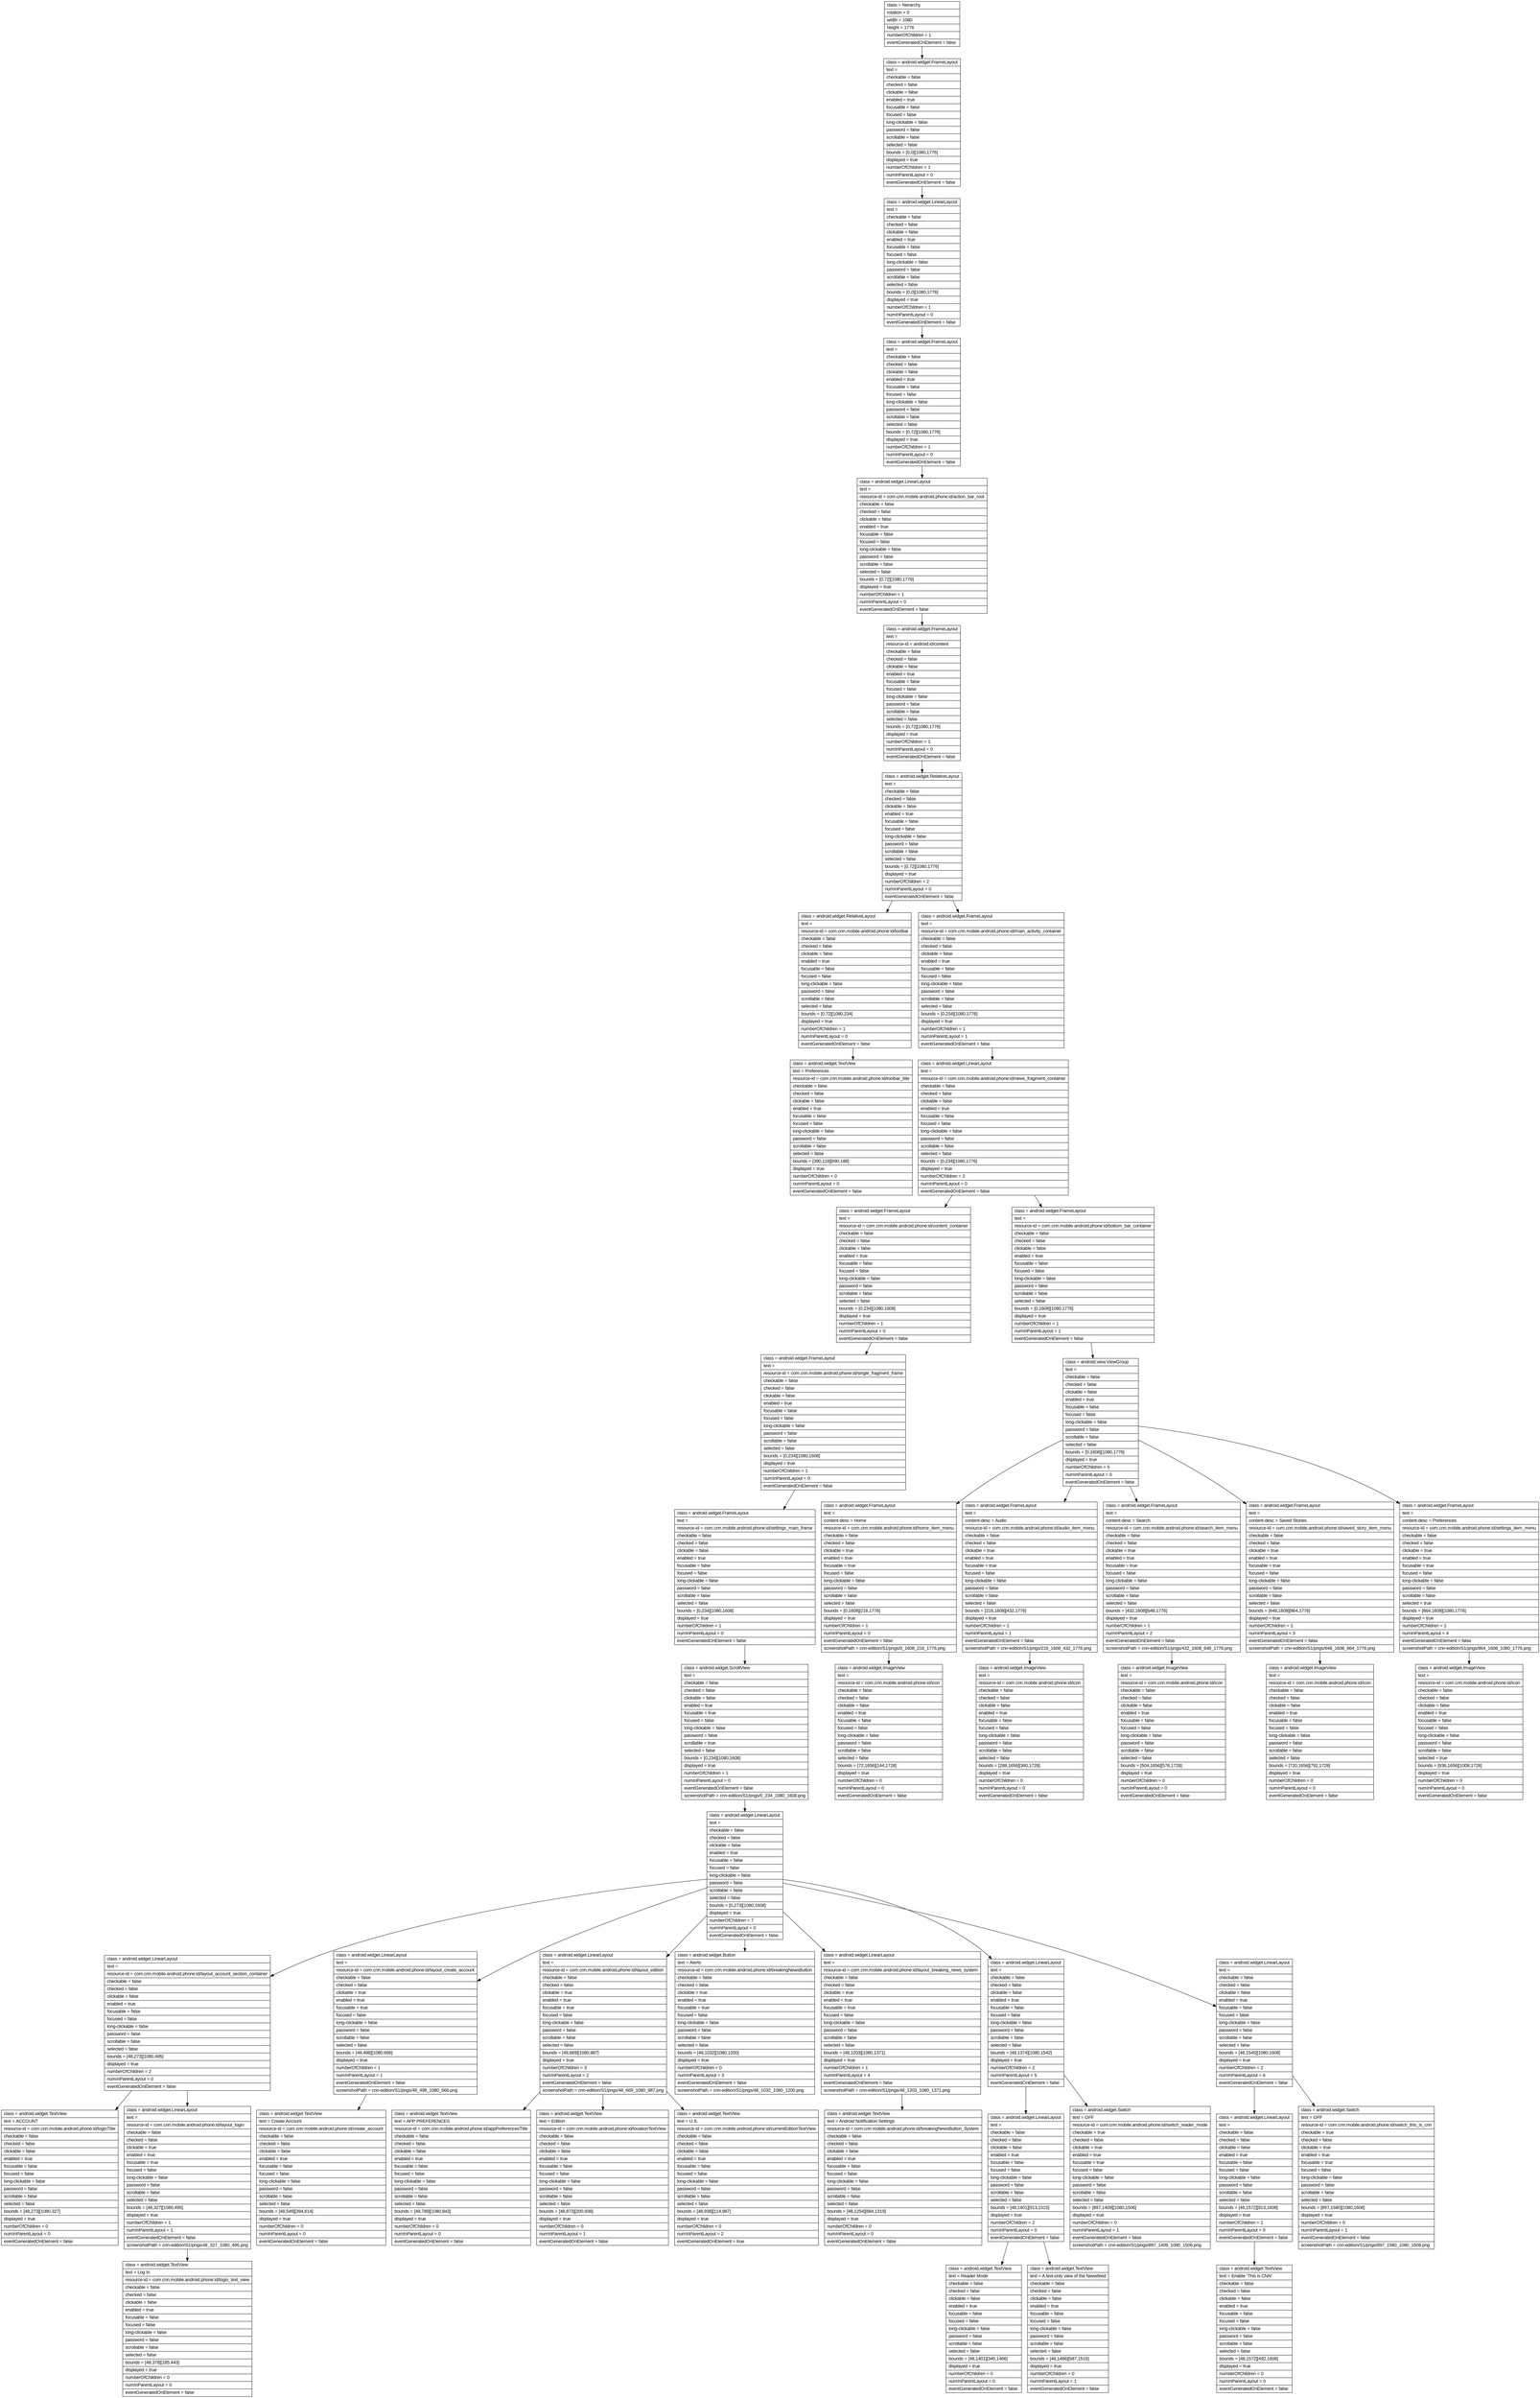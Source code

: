 digraph Layout {

	node [shape=record fontname=Arial];

	0	[label="{class = hierarchy\l|rotation = 0\l|width = 1080\l|height = 1776\l|numberOfChildren = 1\l|eventGeneratedOnElement = false \l}"]
	1	[label="{class = android.widget.FrameLayout\l|text = \l|checkable = false\l|checked = false\l|clickable = false\l|enabled = true\l|focusable = false\l|focused = false\l|long-clickable = false\l|password = false\l|scrollable = false\l|selected = false\l|bounds = [0,0][1080,1776]\l|displayed = true\l|numberOfChildren = 1\l|numInParentLayout = 0\l|eventGeneratedOnElement = false \l}"]
	2	[label="{class = android.widget.LinearLayout\l|text = \l|checkable = false\l|checked = false\l|clickable = false\l|enabled = true\l|focusable = false\l|focused = false\l|long-clickable = false\l|password = false\l|scrollable = false\l|selected = false\l|bounds = [0,0][1080,1776]\l|displayed = true\l|numberOfChildren = 1\l|numInParentLayout = 0\l|eventGeneratedOnElement = false \l}"]
	3	[label="{class = android.widget.FrameLayout\l|text = \l|checkable = false\l|checked = false\l|clickable = false\l|enabled = true\l|focusable = false\l|focused = false\l|long-clickable = false\l|password = false\l|scrollable = false\l|selected = false\l|bounds = [0,72][1080,1776]\l|displayed = true\l|numberOfChildren = 1\l|numInParentLayout = 0\l|eventGeneratedOnElement = false \l}"]
	4	[label="{class = android.widget.LinearLayout\l|text = \l|resource-id = com.cnn.mobile.android.phone:id/action_bar_root\l|checkable = false\l|checked = false\l|clickable = false\l|enabled = true\l|focusable = false\l|focused = false\l|long-clickable = false\l|password = false\l|scrollable = false\l|selected = false\l|bounds = [0,72][1080,1776]\l|displayed = true\l|numberOfChildren = 1\l|numInParentLayout = 0\l|eventGeneratedOnElement = false \l}"]
	5	[label="{class = android.widget.FrameLayout\l|text = \l|resource-id = android:id/content\l|checkable = false\l|checked = false\l|clickable = false\l|enabled = true\l|focusable = false\l|focused = false\l|long-clickable = false\l|password = false\l|scrollable = false\l|selected = false\l|bounds = [0,72][1080,1776]\l|displayed = true\l|numberOfChildren = 1\l|numInParentLayout = 0\l|eventGeneratedOnElement = false \l}"]
	6	[label="{class = android.widget.RelativeLayout\l|text = \l|checkable = false\l|checked = false\l|clickable = false\l|enabled = true\l|focusable = false\l|focused = false\l|long-clickable = false\l|password = false\l|scrollable = false\l|selected = false\l|bounds = [0,72][1080,1776]\l|displayed = true\l|numberOfChildren = 2\l|numInParentLayout = 0\l|eventGeneratedOnElement = false \l}"]
	7	[label="{class = android.widget.RelativeLayout\l|text = \l|resource-id = com.cnn.mobile.android.phone:id/toolbar\l|checkable = false\l|checked = false\l|clickable = false\l|enabled = true\l|focusable = false\l|focused = false\l|long-clickable = false\l|password = false\l|scrollable = false\l|selected = false\l|bounds = [0,72][1080,234]\l|displayed = true\l|numberOfChildren = 1\l|numInParentLayout = 0\l|eventGeneratedOnElement = false \l}"]
	8	[label="{class = android.widget.FrameLayout\l|text = \l|resource-id = com.cnn.mobile.android.phone:id/main_activity_container\l|checkable = false\l|checked = false\l|clickable = false\l|enabled = true\l|focusable = false\l|focused = false\l|long-clickable = false\l|password = false\l|scrollable = false\l|selected = false\l|bounds = [0,234][1080,1776]\l|displayed = true\l|numberOfChildren = 1\l|numInParentLayout = 1\l|eventGeneratedOnElement = false \l}"]
	9	[label="{class = android.widget.TextView\l|text = Preferences\l|resource-id = com.cnn.mobile.android.phone:id/toolbar_title\l|checkable = false\l|checked = false\l|clickable = false\l|enabled = true\l|focusable = false\l|focused = false\l|long-clickable = false\l|password = false\l|scrollable = false\l|selected = false\l|bounds = [390,118][690,188]\l|displayed = true\l|numberOfChildren = 0\l|numInParentLayout = 0\l|eventGeneratedOnElement = false \l}"]
	10	[label="{class = android.widget.LinearLayout\l|text = \l|resource-id = com.cnn.mobile.android.phone:id/news_fragment_container\l|checkable = false\l|checked = false\l|clickable = false\l|enabled = true\l|focusable = false\l|focused = false\l|long-clickable = false\l|password = false\l|scrollable = false\l|selected = false\l|bounds = [0,234][1080,1776]\l|displayed = true\l|numberOfChildren = 2\l|numInParentLayout = 0\l|eventGeneratedOnElement = false \l}"]
	11	[label="{class = android.widget.FrameLayout\l|text = \l|resource-id = com.cnn.mobile.android.phone:id/content_container\l|checkable = false\l|checked = false\l|clickable = false\l|enabled = true\l|focusable = false\l|focused = false\l|long-clickable = false\l|password = false\l|scrollable = false\l|selected = false\l|bounds = [0,234][1080,1608]\l|displayed = true\l|numberOfChildren = 1\l|numInParentLayout = 0\l|eventGeneratedOnElement = false \l}"]
	12	[label="{class = android.widget.FrameLayout\l|text = \l|resource-id = com.cnn.mobile.android.phone:id/bottom_bar_container\l|checkable = false\l|checked = false\l|clickable = false\l|enabled = true\l|focusable = false\l|focused = false\l|long-clickable = false\l|password = false\l|scrollable = false\l|selected = false\l|bounds = [0,1608][1080,1776]\l|displayed = true\l|numberOfChildren = 1\l|numInParentLayout = 1\l|eventGeneratedOnElement = false \l}"]
	13	[label="{class = android.widget.FrameLayout\l|text = \l|resource-id = com.cnn.mobile.android.phone:id/single_fragment_frame\l|checkable = false\l|checked = false\l|clickable = false\l|enabled = true\l|focusable = false\l|focused = false\l|long-clickable = false\l|password = false\l|scrollable = false\l|selected = false\l|bounds = [0,234][1080,1608]\l|displayed = true\l|numberOfChildren = 1\l|numInParentLayout = 0\l|eventGeneratedOnElement = false \l}"]
	14	[label="{class = android.view.ViewGroup\l|text = \l|checkable = false\l|checked = false\l|clickable = false\l|enabled = true\l|focusable = false\l|focused = false\l|long-clickable = false\l|password = false\l|scrollable = false\l|selected = false\l|bounds = [0,1608][1080,1776]\l|displayed = true\l|numberOfChildren = 5\l|numInParentLayout = 0\l|eventGeneratedOnElement = false \l}"]
	15	[label="{class = android.widget.FrameLayout\l|text = \l|resource-id = com.cnn.mobile.android.phone:id/settings_main_frame\l|checkable = false\l|checked = false\l|clickable = false\l|enabled = true\l|focusable = false\l|focused = false\l|long-clickable = false\l|password = false\l|scrollable = false\l|selected = false\l|bounds = [0,234][1080,1608]\l|displayed = true\l|numberOfChildren = 1\l|numInParentLayout = 0\l|eventGeneratedOnElement = false \l}"]
	16	[label="{class = android.widget.FrameLayout\l|text = \l|content-desc = Home\l|resource-id = com.cnn.mobile.android.phone:id/home_item_menu\l|checkable = false\l|checked = false\l|clickable = true\l|enabled = true\l|focusable = true\l|focused = false\l|long-clickable = false\l|password = false\l|scrollable = false\l|selected = false\l|bounds = [0,1608][216,1776]\l|displayed = true\l|numberOfChildren = 1\l|numInParentLayout = 0\l|eventGeneratedOnElement = false \l|screenshotPath = cnn-edition/S1/pngs/0_1608_216_1776.png\l}"]
	17	[label="{class = android.widget.FrameLayout\l|text = \l|content-desc = Audio\l|resource-id = com.cnn.mobile.android.phone:id/audio_item_menu\l|checkable = false\l|checked = false\l|clickable = true\l|enabled = true\l|focusable = true\l|focused = false\l|long-clickable = false\l|password = false\l|scrollable = false\l|selected = false\l|bounds = [216,1608][432,1776]\l|displayed = true\l|numberOfChildren = 1\l|numInParentLayout = 1\l|eventGeneratedOnElement = false \l|screenshotPath = cnn-edition/S1/pngs/216_1608_432_1776.png\l}"]
	18	[label="{class = android.widget.FrameLayout\l|text = \l|content-desc = Search\l|resource-id = com.cnn.mobile.android.phone:id/search_item_menu\l|checkable = false\l|checked = false\l|clickable = true\l|enabled = true\l|focusable = true\l|focused = false\l|long-clickable = false\l|password = false\l|scrollable = false\l|selected = false\l|bounds = [432,1608][648,1776]\l|displayed = true\l|numberOfChildren = 1\l|numInParentLayout = 2\l|eventGeneratedOnElement = false \l|screenshotPath = cnn-edition/S1/pngs/432_1608_648_1776.png\l}"]
	19	[label="{class = android.widget.FrameLayout\l|text = \l|content-desc = Saved Stories\l|resource-id = com.cnn.mobile.android.phone:id/saved_story_item_menu\l|checkable = false\l|checked = false\l|clickable = true\l|enabled = true\l|focusable = true\l|focused = false\l|long-clickable = false\l|password = false\l|scrollable = false\l|selected = false\l|bounds = [648,1608][864,1776]\l|displayed = true\l|numberOfChildren = 1\l|numInParentLayout = 3\l|eventGeneratedOnElement = false \l|screenshotPath = cnn-edition/S1/pngs/648_1608_864_1776.png\l}"]
	20	[label="{class = android.widget.FrameLayout\l|text = \l|content-desc = Preferences\l|resource-id = com.cnn.mobile.android.phone:id/settings_item_menu\l|checkable = false\l|checked = false\l|clickable = true\l|enabled = true\l|focusable = true\l|focused = false\l|long-clickable = false\l|password = false\l|scrollable = false\l|selected = true\l|bounds = [864,1608][1080,1776]\l|displayed = true\l|numberOfChildren = 1\l|numInParentLayout = 4\l|eventGeneratedOnElement = false \l|screenshotPath = cnn-edition/S1/pngs/864_1608_1080_1776.png\l}"]
	21	[label="{class = android.widget.ScrollView\l|text = \l|checkable = false\l|checked = false\l|clickable = false\l|enabled = true\l|focusable = true\l|focused = false\l|long-clickable = false\l|password = false\l|scrollable = true\l|selected = false\l|bounds = [0,234][1080,1608]\l|displayed = true\l|numberOfChildren = 1\l|numInParentLayout = 0\l|eventGeneratedOnElement = false \l|screenshotPath = cnn-edition/S1/pngs/0_234_1080_1608.png\l}"]
	22	[label="{class = android.widget.ImageView\l|text = \l|resource-id = com.cnn.mobile.android.phone:id/icon\l|checkable = false\l|checked = false\l|clickable = false\l|enabled = true\l|focusable = false\l|focused = false\l|long-clickable = false\l|password = false\l|scrollable = false\l|selected = false\l|bounds = [72,1656][144,1728]\l|displayed = true\l|numberOfChildren = 0\l|numInParentLayout = 0\l|eventGeneratedOnElement = false \l}"]
	23	[label="{class = android.widget.ImageView\l|text = \l|resource-id = com.cnn.mobile.android.phone:id/icon\l|checkable = false\l|checked = false\l|clickable = false\l|enabled = true\l|focusable = false\l|focused = false\l|long-clickable = false\l|password = false\l|scrollable = false\l|selected = false\l|bounds = [288,1656][360,1728]\l|displayed = true\l|numberOfChildren = 0\l|numInParentLayout = 0\l|eventGeneratedOnElement = false \l}"]
	24	[label="{class = android.widget.ImageView\l|text = \l|resource-id = com.cnn.mobile.android.phone:id/icon\l|checkable = false\l|checked = false\l|clickable = false\l|enabled = true\l|focusable = false\l|focused = false\l|long-clickable = false\l|password = false\l|scrollable = false\l|selected = false\l|bounds = [504,1656][576,1728]\l|displayed = true\l|numberOfChildren = 0\l|numInParentLayout = 0\l|eventGeneratedOnElement = false \l}"]
	25	[label="{class = android.widget.ImageView\l|text = \l|resource-id = com.cnn.mobile.android.phone:id/icon\l|checkable = false\l|checked = false\l|clickable = false\l|enabled = true\l|focusable = false\l|focused = false\l|long-clickable = false\l|password = false\l|scrollable = false\l|selected = false\l|bounds = [720,1656][792,1728]\l|displayed = true\l|numberOfChildren = 0\l|numInParentLayout = 0\l|eventGeneratedOnElement = false \l}"]
	26	[label="{class = android.widget.ImageView\l|text = \l|resource-id = com.cnn.mobile.android.phone:id/icon\l|checkable = false\l|checked = false\l|clickable = false\l|enabled = true\l|focusable = false\l|focused = false\l|long-clickable = false\l|password = false\l|scrollable = false\l|selected = true\l|bounds = [936,1656][1008,1728]\l|displayed = true\l|numberOfChildren = 0\l|numInParentLayout = 0\l|eventGeneratedOnElement = false \l}"]
	27	[label="{class = android.widget.LinearLayout\l|text = \l|checkable = false\l|checked = false\l|clickable = false\l|enabled = true\l|focusable = false\l|focused = false\l|long-clickable = false\l|password = false\l|scrollable = false\l|selected = false\l|bounds = [0,273][1080,1608]\l|displayed = true\l|numberOfChildren = 7\l|numInParentLayout = 0\l|eventGeneratedOnElement = false \l}"]
	28	[label="{class = android.widget.LinearLayout\l|text = \l|resource-id = com.cnn.mobile.android.phone:id/layout_account_section_container\l|checkable = false\l|checked = false\l|clickable = false\l|enabled = true\l|focusable = false\l|focused = false\l|long-clickable = false\l|password = false\l|scrollable = false\l|selected = false\l|bounds = [48,273][1080,495]\l|displayed = true\l|numberOfChildren = 2\l|numInParentLayout = 0\l|eventGeneratedOnElement = false \l}"]
	29	[label="{class = android.widget.LinearLayout\l|text = \l|resource-id = com.cnn.mobile.android.phone:id/layout_create_account\l|checkable = false\l|checked = false\l|clickable = true\l|enabled = true\l|focusable = true\l|focused = false\l|long-clickable = false\l|password = false\l|scrollable = false\l|selected = false\l|bounds = [48,498][1080,666]\l|displayed = true\l|numberOfChildren = 1\l|numInParentLayout = 1\l|eventGeneratedOnElement = false \l|screenshotPath = cnn-edition/S1/pngs/48_498_1080_666.png\l}"]
	30	[label="{class = android.widget.LinearLayout\l|text = \l|resource-id = com.cnn.mobile.android.phone:id/layout_edition\l|checkable = false\l|checked = false\l|clickable = true\l|enabled = true\l|focusable = true\l|focused = false\l|long-clickable = false\l|password = false\l|scrollable = false\l|selected = false\l|bounds = [48,669][1080,987]\l|displayed = true\l|numberOfChildren = 3\l|numInParentLayout = 2\l|eventGeneratedOnElement = false \l|screenshotPath = cnn-edition/S1/pngs/48_669_1080_987.png\l}"]
	31	[label="{class = android.widget.Button\l|text = Alerts\l|resource-id = com.cnn.mobile.android.phone:id/breakingNewsButton\l|checkable = false\l|checked = false\l|clickable = true\l|enabled = true\l|focusable = true\l|focused = false\l|long-clickable = false\l|password = false\l|scrollable = false\l|selected = false\l|bounds = [48,1032][1080,1200]\l|displayed = true\l|numberOfChildren = 0\l|numInParentLayout = 3\l|eventGeneratedOnElement = false \l|screenshotPath = cnn-edition/S1/pngs/48_1032_1080_1200.png\l}"]
	32	[label="{class = android.widget.LinearLayout\l|text = \l|resource-id = com.cnn.mobile.android.phone:id/layout_breaking_news_system\l|checkable = false\l|checked = false\l|clickable = true\l|enabled = true\l|focusable = true\l|focused = false\l|long-clickable = false\l|password = false\l|scrollable = false\l|selected = false\l|bounds = [48,1203][1080,1371]\l|displayed = true\l|numberOfChildren = 1\l|numInParentLayout = 4\l|eventGeneratedOnElement = false \l|screenshotPath = cnn-edition/S1/pngs/48_1203_1080_1371.png\l}"]
	33	[label="{class = android.widget.LinearLayout\l|text = \l|checkable = false\l|checked = false\l|clickable = false\l|enabled = true\l|focusable = false\l|focused = false\l|long-clickable = false\l|password = false\l|scrollable = false\l|selected = false\l|bounds = [48,1374][1080,1542]\l|displayed = true\l|numberOfChildren = 2\l|numInParentLayout = 5\l|eventGeneratedOnElement = false \l}"]
	34	[label="{class = android.widget.LinearLayout\l|text = \l|checkable = false\l|checked = false\l|clickable = false\l|enabled = true\l|focusable = false\l|focused = false\l|long-clickable = false\l|password = false\l|scrollable = false\l|selected = false\l|bounds = [48,1545][1080,1608]\l|displayed = true\l|numberOfChildren = 2\l|numInParentLayout = 6\l|eventGeneratedOnElement = false \l}"]
	35	[label="{class = android.widget.TextView\l|text = ACCOUNT\l|resource-id = com.cnn.mobile.android.phone:id/loginTitle\l|checkable = false\l|checked = false\l|clickable = false\l|enabled = true\l|focusable = false\l|focused = false\l|long-clickable = false\l|password = false\l|scrollable = false\l|selected = false\l|bounds = [48,273][1080,327]\l|displayed = true\l|numberOfChildren = 0\l|numInParentLayout = 0\l|eventGeneratedOnElement = false \l}"]
	36	[label="{class = android.widget.LinearLayout\l|text = \l|resource-id = com.cnn.mobile.android.phone:id/layout_login\l|checkable = false\l|checked = false\l|clickable = true\l|enabled = true\l|focusable = true\l|focused = false\l|long-clickable = false\l|password = false\l|scrollable = false\l|selected = false\l|bounds = [48,327][1080,495]\l|displayed = true\l|numberOfChildren = 1\l|numInParentLayout = 1\l|eventGeneratedOnElement = false \l|screenshotPath = cnn-edition/S1/pngs/48_327_1080_495.png\l}"]
	37	[label="{class = android.widget.TextView\l|text = Create Account\l|resource-id = com.cnn.mobile.android.phone:id/create_account\l|checkable = false\l|checked = false\l|clickable = false\l|enabled = true\l|focusable = false\l|focused = false\l|long-clickable = false\l|password = false\l|scrollable = false\l|selected = false\l|bounds = [48,549][394,614]\l|displayed = true\l|numberOfChildren = 0\l|numInParentLayout = 0\l|eventGeneratedOnElement = false \l}"]
	38	[label="{class = android.widget.TextView\l|text = APP PREFERENCES\l|resource-id = com.cnn.mobile.android.phone:id/appPreferencesTitle\l|checkable = false\l|checked = false\l|clickable = false\l|enabled = true\l|focusable = false\l|focused = false\l|long-clickable = false\l|password = false\l|scrollable = false\l|selected = false\l|bounds = [48,789][1080,843]\l|displayed = true\l|numberOfChildren = 0\l|numInParentLayout = 0\l|eventGeneratedOnElement = false \l}"]
	39	[label="{class = android.widget.TextView\l|text = Edition\l|resource-id = com.cnn.mobile.android.phone:id/locationTextView\l|checkable = false\l|checked = false\l|clickable = false\l|enabled = true\l|focusable = false\l|focused = false\l|long-clickable = false\l|password = false\l|scrollable = false\l|selected = false\l|bounds = [48,873][200,938]\l|displayed = true\l|numberOfChildren = 0\l|numInParentLayout = 1\l|eventGeneratedOnElement = false \l}"]
	40	[label="{class = android.widget.TextView\l|text = U.S.\l|resource-id = com.cnn.mobile.android.phone:id/currentEditionTextView\l|checkable = false\l|checked = false\l|clickable = false\l|enabled = true\l|focusable = false\l|focused = false\l|long-clickable = false\l|password = false\l|scrollable = false\l|selected = false\l|bounds = [48,938][114,987]\l|displayed = true\l|numberOfChildren = 0\l|numInParentLayout = 2\l|eventGeneratedOnElement = true \l}"]
	41	[label="{class = android.widget.TextView\l|text = Android Notification Settings\l|resource-id = com.cnn.mobile.android.phone:id/breakingNewsButton_System\l|checkable = false\l|checked = false\l|clickable = false\l|enabled = true\l|focusable = false\l|focused = false\l|long-clickable = false\l|password = false\l|scrollable = false\l|selected = false\l|bounds = [48,1254][684,1319]\l|displayed = true\l|numberOfChildren = 0\l|numInParentLayout = 0\l|eventGeneratedOnElement = false \l}"]
	42	[label="{class = android.widget.LinearLayout\l|text = \l|checkable = false\l|checked = false\l|clickable = false\l|enabled = true\l|focusable = false\l|focused = false\l|long-clickable = false\l|password = false\l|scrollable = false\l|selected = false\l|bounds = [48,1401][913,1515]\l|displayed = true\l|numberOfChildren = 2\l|numInParentLayout = 0\l|eventGeneratedOnElement = false \l}"]
	43	[label="{class = android.widget.Switch\l|text = OFF\l|resource-id = com.cnn.mobile.android.phone:id/switch_reader_mode\l|checkable = true\l|checked = false\l|clickable = true\l|enabled = true\l|focusable = true\l|focused = false\l|long-clickable = false\l|password = false\l|scrollable = false\l|selected = false\l|bounds = [897,1409][1080,1506]\l|displayed = true\l|numberOfChildren = 0\l|numInParentLayout = 1\l|eventGeneratedOnElement = false \l|screenshotPath = cnn-edition/S1/pngs/897_1409_1080_1506.png\l}"]
	44	[label="{class = android.widget.LinearLayout\l|text = \l|checkable = false\l|checked = false\l|clickable = false\l|enabled = true\l|focusable = false\l|focused = false\l|long-clickable = false\l|password = false\l|scrollable = false\l|selected = false\l|bounds = [48,1572][913,1608]\l|displayed = true\l|numberOfChildren = 1\l|numInParentLayout = 0\l|eventGeneratedOnElement = false \l}"]
	45	[label="{class = android.widget.Switch\l|text = OFF\l|resource-id = com.cnn.mobile.android.phone:id/switch_this_is_cnn\l|checkable = true\l|checked = false\l|clickable = true\l|enabled = true\l|focusable = true\l|focused = false\l|long-clickable = false\l|password = false\l|scrollable = false\l|selected = false\l|bounds = [897,1580][1080,1608]\l|displayed = true\l|numberOfChildren = 0\l|numInParentLayout = 1\l|eventGeneratedOnElement = false \l|screenshotPath = cnn-edition/S1/pngs/897_1580_1080_1608.png\l}"]
	46	[label="{class = android.widget.TextView\l|text = Log In\l|resource-id = com.cnn.mobile.android.phone:id/login_text_view\l|checkable = false\l|checked = false\l|clickable = false\l|enabled = true\l|focusable = false\l|focused = false\l|long-clickable = false\l|password = false\l|scrollable = false\l|selected = false\l|bounds = [48,378][185,443]\l|displayed = true\l|numberOfChildren = 0\l|numInParentLayout = 0\l|eventGeneratedOnElement = false \l}"]
	47	[label="{class = android.widget.TextView\l|text = Reader Mode\l|checkable = false\l|checked = false\l|clickable = false\l|enabled = true\l|focusable = false\l|focused = false\l|long-clickable = false\l|password = false\l|scrollable = false\l|selected = false\l|bounds = [48,1401][345,1466]\l|displayed = true\l|numberOfChildren = 0\l|numInParentLayout = 0\l|eventGeneratedOnElement = false \l}"]
	48	[label="{class = android.widget.TextView\l|text = A text-only view of the Newsfeed\l|checkable = false\l|checked = false\l|clickable = false\l|enabled = true\l|focusable = false\l|focused = false\l|long-clickable = false\l|password = false\l|scrollable = false\l|selected = false\l|bounds = [48,1466][587,1515]\l|displayed = true\l|numberOfChildren = 0\l|numInParentLayout = 1\l|eventGeneratedOnElement = false \l}"]
	49	[label="{class = android.widget.TextView\l|text = Enable 'This is CNN'\l|checkable = false\l|checked = false\l|clickable = false\l|enabled = true\l|focusable = false\l|focused = false\l|long-clickable = false\l|password = false\l|scrollable = false\l|selected = false\l|bounds = [48,1572][492,1608]\l|displayed = true\l|numberOfChildren = 0\l|numInParentLayout = 0\l|eventGeneratedOnElement = false \l}"]


	0 -> 1
	1 -> 2
	2 -> 3
	3 -> 4
	4 -> 5
	5 -> 6
	6 -> 7
	6 -> 8
	7 -> 9
	8 -> 10
	10 -> 11
	10 -> 12
	11 -> 13
	12 -> 14
	13 -> 15
	14 -> 16
	14 -> 17
	14 -> 18
	14 -> 19
	14 -> 20
	15 -> 21
	16 -> 22
	17 -> 23
	18 -> 24
	19 -> 25
	20 -> 26
	21 -> 27
	27 -> 28
	27 -> 29
	27 -> 30
	27 -> 31
	27 -> 32
	27 -> 33
	27 -> 34
	28 -> 35
	28 -> 36
	29 -> 37
	30 -> 38
	30 -> 39
	30 -> 40
	32 -> 41
	33 -> 42
	33 -> 43
	34 -> 44
	34 -> 45
	36 -> 46
	42 -> 47
	42 -> 48
	44 -> 49


}